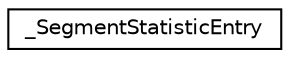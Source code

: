 digraph "Graphical Class Hierarchy"
{
  edge [fontname="Helvetica",fontsize="10",labelfontname="Helvetica",labelfontsize="10"];
  node [fontname="Helvetica",fontsize="10",shape=record];
  rankdir="LR";
  Node1 [label="_SegmentStatisticEntry",height=0.2,width=0.4,color="black", fillcolor="white", style="filled",URL="$struct___segment_statistic_entry.html"];
}
